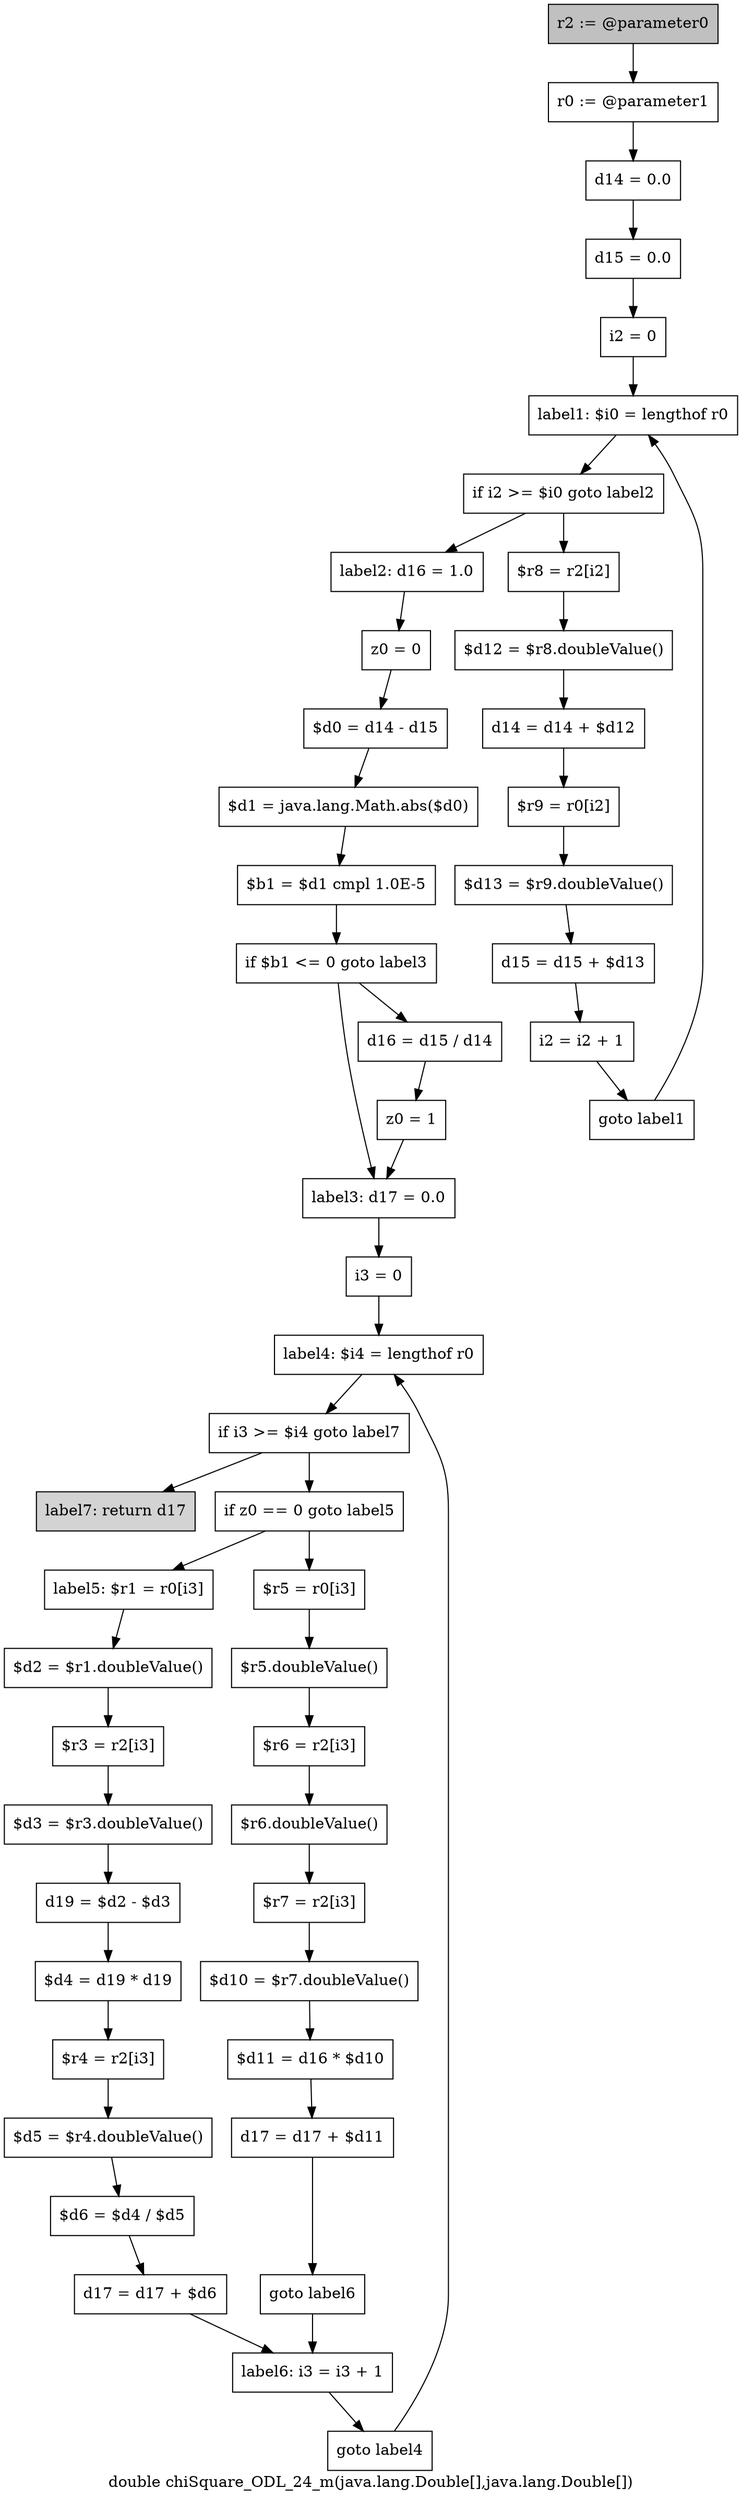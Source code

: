 digraph "double chiSquare_ODL_24_m(java.lang.Double[],java.lang.Double[])" {
    label="double chiSquare_ODL_24_m(java.lang.Double[],java.lang.Double[])";
    node [shape=box];
    "0" [style=filled,fillcolor=gray,label="r2 := @parameter0",];
    "1" [label="r0 := @parameter1",];
    "0"->"1";
    "2" [label="d14 = 0.0",];
    "1"->"2";
    "3" [label="d15 = 0.0",];
    "2"->"3";
    "4" [label="i2 = 0",];
    "3"->"4";
    "5" [label="label1: $i0 = lengthof r0",];
    "4"->"5";
    "6" [label="if i2 >= $i0 goto label2",];
    "5"->"6";
    "7" [label="$r8 = r2[i2]",];
    "6"->"7";
    "15" [label="label2: d16 = 1.0",];
    "6"->"15";
    "8" [label="$d12 = $r8.doubleValue()",];
    "7"->"8";
    "9" [label="d14 = d14 + $d12",];
    "8"->"9";
    "10" [label="$r9 = r0[i2]",];
    "9"->"10";
    "11" [label="$d13 = $r9.doubleValue()",];
    "10"->"11";
    "12" [label="d15 = d15 + $d13",];
    "11"->"12";
    "13" [label="i2 = i2 + 1",];
    "12"->"13";
    "14" [label="goto label1",];
    "13"->"14";
    "14"->"5";
    "16" [label="z0 = 0",];
    "15"->"16";
    "17" [label="$d0 = d14 - d15",];
    "16"->"17";
    "18" [label="$d1 = java.lang.Math.abs($d0)",];
    "17"->"18";
    "19" [label="$b1 = $d1 cmpl 1.0E-5",];
    "18"->"19";
    "20" [label="if $b1 <= 0 goto label3",];
    "19"->"20";
    "21" [label="d16 = d15 / d14",];
    "20"->"21";
    "23" [label="label3: d17 = 0.0",];
    "20"->"23";
    "22" [label="z0 = 1",];
    "21"->"22";
    "22"->"23";
    "24" [label="i3 = 0",];
    "23"->"24";
    "25" [label="label4: $i4 = lengthof r0",];
    "24"->"25";
    "26" [label="if i3 >= $i4 goto label7",];
    "25"->"26";
    "27" [label="if z0 == 0 goto label5",];
    "26"->"27";
    "49" [style=filled,fillcolor=lightgray,label="label7: return d17",];
    "26"->"49";
    "28" [label="$r5 = r0[i3]",];
    "27"->"28";
    "37" [label="label5: $r1 = r0[i3]",];
    "27"->"37";
    "29" [label="$r5.doubleValue()",];
    "28"->"29";
    "30" [label="$r6 = r2[i3]",];
    "29"->"30";
    "31" [label="$r6.doubleValue()",];
    "30"->"31";
    "32" [label="$r7 = r2[i3]",];
    "31"->"32";
    "33" [label="$d10 = $r7.doubleValue()",];
    "32"->"33";
    "34" [label="$d11 = d16 * $d10",];
    "33"->"34";
    "35" [label="d17 = d17 + $d11",];
    "34"->"35";
    "36" [label="goto label6",];
    "35"->"36";
    "47" [label="label6: i3 = i3 + 1",];
    "36"->"47";
    "38" [label="$d2 = $r1.doubleValue()",];
    "37"->"38";
    "39" [label="$r3 = r2[i3]",];
    "38"->"39";
    "40" [label="$d3 = $r3.doubleValue()",];
    "39"->"40";
    "41" [label="d19 = $d2 - $d3",];
    "40"->"41";
    "42" [label="$d4 = d19 * d19",];
    "41"->"42";
    "43" [label="$r4 = r2[i3]",];
    "42"->"43";
    "44" [label="$d5 = $r4.doubleValue()",];
    "43"->"44";
    "45" [label="$d6 = $d4 / $d5",];
    "44"->"45";
    "46" [label="d17 = d17 + $d6",];
    "45"->"46";
    "46"->"47";
    "48" [label="goto label4",];
    "47"->"48";
    "48"->"25";
}

